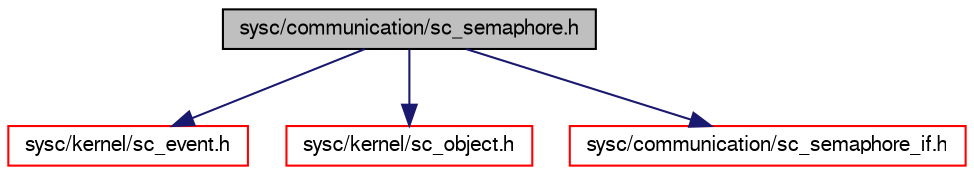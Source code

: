 digraph G
{
  edge [fontname="FreeSans",fontsize="10",labelfontname="FreeSans",labelfontsize="10"];
  node [fontname="FreeSans",fontsize="10",shape=record];
  Node1 [label="sysc/communication/sc_semaphore.h",height=0.2,width=0.4,color="black", fillcolor="grey75", style="filled" fontcolor="black"];
  Node1 -> Node2 [color="midnightblue",fontsize="10",style="solid",fontname="FreeSans"];
  Node2 [label="sysc/kernel/sc_event.h",height=0.2,width=0.4,color="red", fillcolor="white", style="filled",URL="$a00351.html"];
  Node1 -> Node3 [color="midnightblue",fontsize="10",style="solid",fontname="FreeSans"];
  Node3 [label="sysc/kernel/sc_object.h",height=0.2,width=0.4,color="red", fillcolor="white", style="filled",URL="$a00362.html"];
  Node1 -> Node4 [color="midnightblue",fontsize="10",style="solid",fontname="FreeSans"];
  Node4 [label="sysc/communication/sc_semaphore_if.h",height=0.2,width=0.4,color="red", fillcolor="white", style="filled",URL="$a00287.html"];
}
